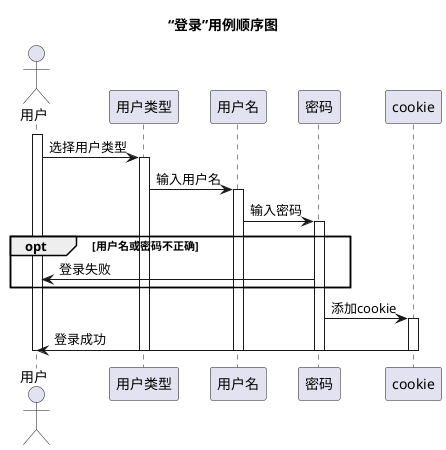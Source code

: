 @startuml

title:“登录”用例顺序图

actor 用户
participant 用户类型
participant 用户名
participant 密码
participant cookie

activate 用户
    用户->用户类型:选择用户类型
    activate 用户类型
        用户类型->用户名:输入用户名
        activate 用户名
            用户名->密码:输入密码
            activate 密码
                opt 用户名或密码不正确
                    密码->用户:登录失败
                end opt
                密码->cookie:添加cookie
                activate cookie
                    cookie->用户:登录成功
                deactivate cookie
            deactivate 密码
        deactivate 用户名
    deactivate 用户类型



deactivate 用户

@enduml
